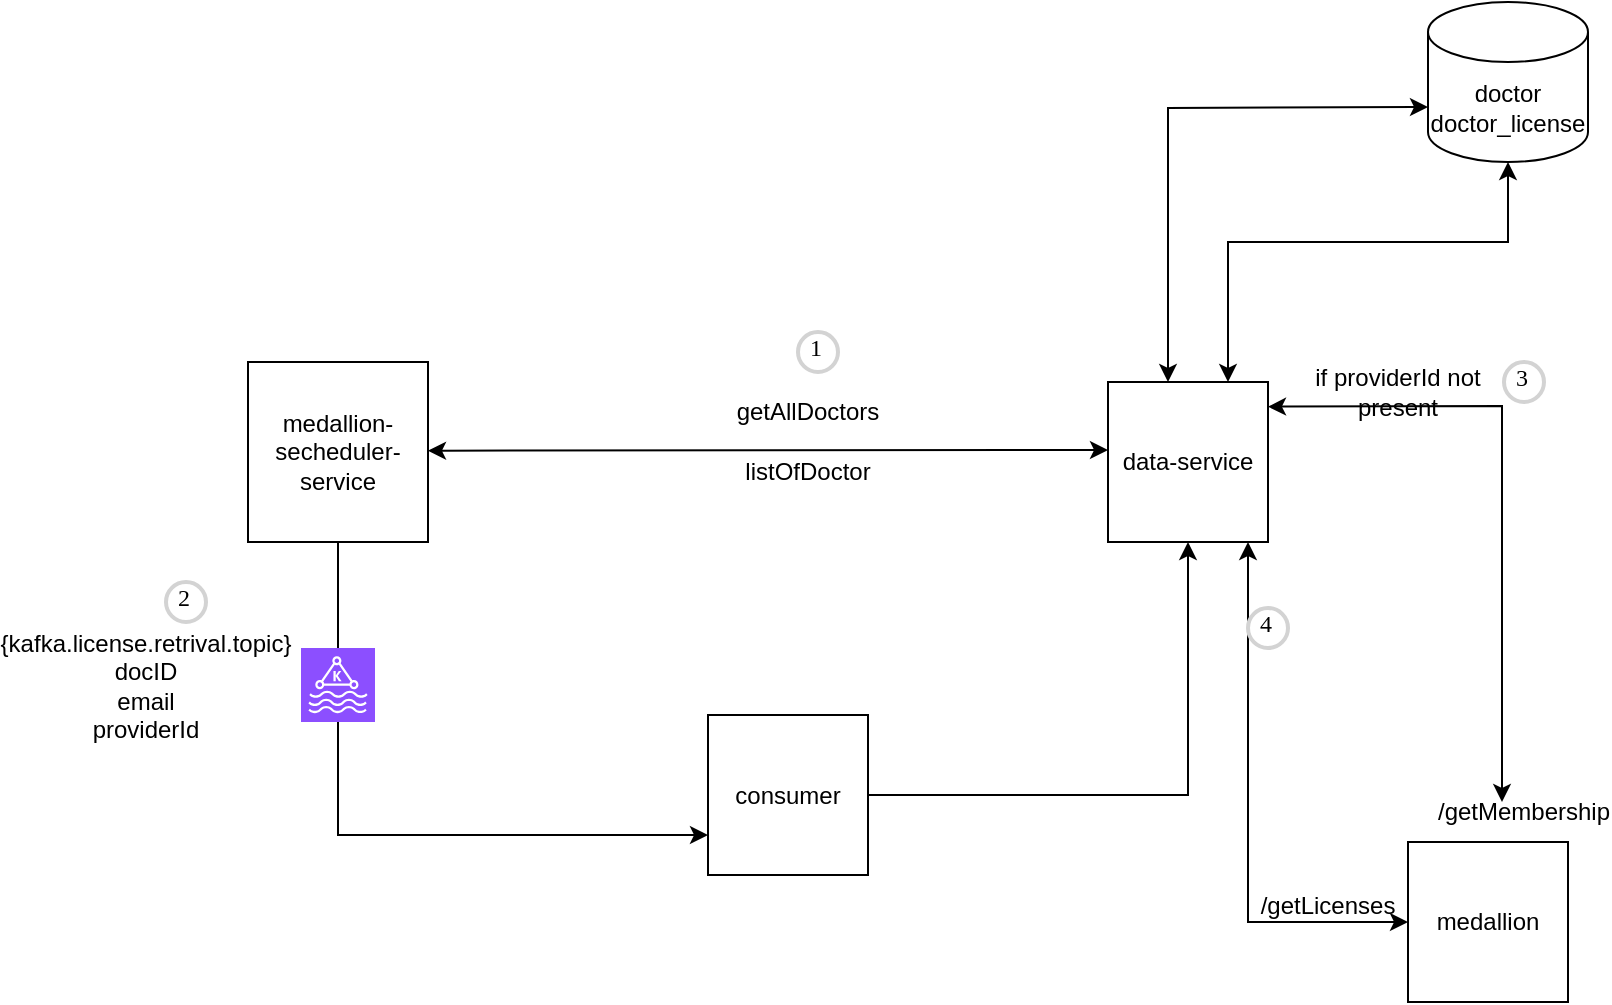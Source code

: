<mxfile version="23.1.1" type="github">
  <diagram name="Page-1" id="dW2J1yE51En7Umc0_C7J">
    <mxGraphModel dx="1293" dy="616" grid="1" gridSize="10" guides="1" tooltips="1" connect="1" arrows="1" fold="1" page="1" pageScale="1" pageWidth="850" pageHeight="1100" math="0" shadow="0">
      <root>
        <mxCell id="0" />
        <mxCell id="1" parent="0" />
        <mxCell id="cIGKvNe0aCiiyJrsT4cx-12" style="edgeStyle=orthogonalEdgeStyle;rounded=0;orthogonalLoop=1;jettySize=auto;html=1;entryX=0;entryY=0.75;entryDx=0;entryDy=0;" edge="1" parent="1" source="cIGKvNe0aCiiyJrsT4cx-13" target="cIGKvNe0aCiiyJrsT4cx-11">
          <mxGeometry relative="1" as="geometry">
            <Array as="points">
              <mxPoint x="195" y="457" />
            </Array>
          </mxGeometry>
        </mxCell>
        <mxCell id="cIGKvNe0aCiiyJrsT4cx-1" value="medallion-secheduler-service&lt;br&gt;" style="whiteSpace=wrap;html=1;aspect=fixed;" vertex="1" parent="1">
          <mxGeometry x="150" y="220" width="90" height="90" as="geometry" />
        </mxCell>
        <mxCell id="cIGKvNe0aCiiyJrsT4cx-2" value="data-service" style="whiteSpace=wrap;html=1;aspect=fixed;" vertex="1" parent="1">
          <mxGeometry x="580" y="230" width="80" height="80" as="geometry" />
        </mxCell>
        <mxCell id="cIGKvNe0aCiiyJrsT4cx-7" value="getAllDoctors" style="text;html=1;strokeColor=none;fillColor=none;align=center;verticalAlign=middle;whiteSpace=wrap;rounded=0;" vertex="1" parent="1">
          <mxGeometry x="400" y="230" width="60" height="30" as="geometry" />
        </mxCell>
        <mxCell id="cIGKvNe0aCiiyJrsT4cx-10" value="1" style="ellipse;whiteSpace=wrap;html=1;aspect=fixed;strokeWidth=2;fontFamily=Tahoma;spacingBottom=4;spacingRight=2;strokeColor=#d3d3d3;" vertex="1" parent="1">
          <mxGeometry x="425" y="205" width="20" height="20" as="geometry" />
        </mxCell>
        <mxCell id="cIGKvNe0aCiiyJrsT4cx-22" style="edgeStyle=orthogonalEdgeStyle;rounded=0;orthogonalLoop=1;jettySize=auto;html=1;entryX=0.5;entryY=1;entryDx=0;entryDy=0;" edge="1" parent="1" source="cIGKvNe0aCiiyJrsT4cx-11" target="cIGKvNe0aCiiyJrsT4cx-2">
          <mxGeometry relative="1" as="geometry" />
        </mxCell>
        <mxCell id="cIGKvNe0aCiiyJrsT4cx-11" value="consumer" style="whiteSpace=wrap;html=1;aspect=fixed;" vertex="1" parent="1">
          <mxGeometry x="380" y="396.5" width="80" height="80" as="geometry" />
        </mxCell>
        <mxCell id="cIGKvNe0aCiiyJrsT4cx-15" value="" style="edgeStyle=orthogonalEdgeStyle;rounded=0;orthogonalLoop=1;jettySize=auto;html=1;entryX=0;entryY=0.75;entryDx=0;entryDy=0;" edge="1" parent="1" source="cIGKvNe0aCiiyJrsT4cx-1" target="cIGKvNe0aCiiyJrsT4cx-13">
          <mxGeometry relative="1" as="geometry">
            <mxPoint x="195" y="310" as="sourcePoint" />
            <mxPoint x="410" y="500" as="targetPoint" />
            <Array as="points">
              <mxPoint x="195" y="391" />
            </Array>
          </mxGeometry>
        </mxCell>
        <mxCell id="cIGKvNe0aCiiyJrsT4cx-13" value="" style="sketch=0;points=[[0,0,0],[0.25,0,0],[0.5,0,0],[0.75,0,0],[1,0,0],[0,1,0],[0.25,1,0],[0.5,1,0],[0.75,1,0],[1,1,0],[0,0.25,0],[0,0.5,0],[0,0.75,0],[1,0.25,0],[1,0.5,0],[1,0.75,0]];outlineConnect=0;fontColor=#232F3E;fillColor=#8C4FFF;strokeColor=#ffffff;dashed=0;verticalLabelPosition=bottom;verticalAlign=top;align=center;html=1;fontSize=12;fontStyle=0;aspect=fixed;shape=mxgraph.aws4.resourceIcon;resIcon=mxgraph.aws4.managed_streaming_for_kafka;" vertex="1" parent="1">
          <mxGeometry x="176.5" y="363" width="37" height="37" as="geometry" />
        </mxCell>
        <mxCell id="cIGKvNe0aCiiyJrsT4cx-17" value="listOfDoctor" style="text;html=1;strokeColor=none;fillColor=none;align=center;verticalAlign=middle;whiteSpace=wrap;rounded=0;" vertex="1" parent="1">
          <mxGeometry x="400" y="260" width="60" height="30" as="geometry" />
        </mxCell>
        <mxCell id="cIGKvNe0aCiiyJrsT4cx-21" value="{kafka.license.retrival.topic}&lt;br&gt;docID&lt;br&gt;email&lt;br&gt;providerId" style="text;html=1;strokeColor=none;fillColor=none;align=center;verticalAlign=middle;whiteSpace=wrap;rounded=0;" vertex="1" parent="1">
          <mxGeometry x="69" y="366.5" width="60" height="30" as="geometry" />
        </mxCell>
        <mxCell id="cIGKvNe0aCiiyJrsT4cx-23" value="doctor&lt;br&gt;doctor_license" style="shape=cylinder3;whiteSpace=wrap;html=1;boundedLbl=1;backgroundOutline=1;size=15;" vertex="1" parent="1">
          <mxGeometry x="740" y="40" width="80" height="80" as="geometry" />
        </mxCell>
        <mxCell id="cIGKvNe0aCiiyJrsT4cx-24" value="medallion" style="whiteSpace=wrap;html=1;aspect=fixed;" vertex="1" parent="1">
          <mxGeometry x="730" y="460" width="80" height="80" as="geometry" />
        </mxCell>
        <mxCell id="cIGKvNe0aCiiyJrsT4cx-25" value="" style="endArrow=classic;startArrow=classic;html=1;rounded=0;exitX=1.025;exitY=0.154;exitDx=0;exitDy=0;exitPerimeter=0;" edge="1" parent="1">
          <mxGeometry width="50" height="50" relative="1" as="geometry">
            <mxPoint x="660" y="242.32" as="sourcePoint" />
            <mxPoint x="777" y="440" as="targetPoint" />
            <Array as="points">
              <mxPoint x="777" y="242" />
            </Array>
          </mxGeometry>
        </mxCell>
        <mxCell id="cIGKvNe0aCiiyJrsT4cx-26" value="if providerId not present" style="text;html=1;strokeColor=none;fillColor=none;align=center;verticalAlign=middle;whiteSpace=wrap;rounded=0;" vertex="1" parent="1">
          <mxGeometry x="680" y="220" width="90" height="30" as="geometry" />
        </mxCell>
        <mxCell id="cIGKvNe0aCiiyJrsT4cx-28" value="/getMembership" style="text;html=1;strokeColor=none;fillColor=none;align=center;verticalAlign=middle;whiteSpace=wrap;rounded=0;" vertex="1" parent="1">
          <mxGeometry x="758" y="430" width="60" height="30" as="geometry" />
        </mxCell>
        <mxCell id="cIGKvNe0aCiiyJrsT4cx-31" value="2" style="ellipse;whiteSpace=wrap;html=1;aspect=fixed;strokeWidth=2;fontFamily=Tahoma;spacingBottom=4;spacingRight=2;strokeColor=#d3d3d3;" vertex="1" parent="1">
          <mxGeometry x="109" y="330" width="20" height="20" as="geometry" />
        </mxCell>
        <mxCell id="cIGKvNe0aCiiyJrsT4cx-32" value="3" style="ellipse;whiteSpace=wrap;html=1;aspect=fixed;strokeWidth=2;fontFamily=Tahoma;spacingBottom=4;spacingRight=2;strokeColor=#d3d3d3;" vertex="1" parent="1">
          <mxGeometry x="778" y="220" width="20" height="20" as="geometry" />
        </mxCell>
        <mxCell id="cIGKvNe0aCiiyJrsT4cx-37" value="/getLicenses" style="text;html=1;strokeColor=none;fillColor=none;align=center;verticalAlign=middle;whiteSpace=wrap;rounded=0;" vertex="1" parent="1">
          <mxGeometry x="660" y="476.5" width="60" height="30" as="geometry" />
        </mxCell>
        <mxCell id="cIGKvNe0aCiiyJrsT4cx-39" value="" style="endArrow=classic;startArrow=classic;html=1;rounded=0;entryX=1;entryY=1;entryDx=0;entryDy=0;exitX=0;exitY=0.5;exitDx=0;exitDy=0;" edge="1" parent="1" source="cIGKvNe0aCiiyJrsT4cx-24">
          <mxGeometry width="50" height="50" relative="1" as="geometry">
            <mxPoint x="650" y="530" as="sourcePoint" />
            <mxPoint x="650" y="310" as="targetPoint" />
            <Array as="points">
              <mxPoint x="650" y="500" />
            </Array>
          </mxGeometry>
        </mxCell>
        <mxCell id="cIGKvNe0aCiiyJrsT4cx-40" value="4" style="ellipse;whiteSpace=wrap;html=1;aspect=fixed;strokeWidth=2;fontFamily=Tahoma;spacingBottom=4;spacingRight=2;strokeColor=#d3d3d3;" vertex="1" parent="1">
          <mxGeometry x="650" y="343" width="20" height="20" as="geometry" />
        </mxCell>
        <mxCell id="cIGKvNe0aCiiyJrsT4cx-43" value="" style="endArrow=classic;startArrow=classic;html=1;rounded=0;exitX=1.059;exitY=0.415;exitDx=0;exitDy=0;exitPerimeter=0;" edge="1" parent="1">
          <mxGeometry width="50" height="50" relative="1" as="geometry">
            <mxPoint x="240.0" y="264.35" as="sourcePoint" />
            <mxPoint x="580" y="264" as="targetPoint" />
          </mxGeometry>
        </mxCell>
        <mxCell id="cIGKvNe0aCiiyJrsT4cx-44" value="" style="endArrow=classic;startArrow=classic;html=1;rounded=0;entryX=0;entryY=0;entryDx=0;entryDy=52.5;entryPerimeter=0;" edge="1" parent="1" target="cIGKvNe0aCiiyJrsT4cx-23">
          <mxGeometry width="50" height="50" relative="1" as="geometry">
            <mxPoint x="610" y="230" as="sourcePoint" />
            <mxPoint x="710" y="98" as="targetPoint" />
            <Array as="points">
              <mxPoint x="610" y="93" />
            </Array>
          </mxGeometry>
        </mxCell>
        <mxCell id="cIGKvNe0aCiiyJrsT4cx-45" value="" style="endArrow=classic;startArrow=classic;html=1;rounded=0;exitX=0.75;exitY=0;exitDx=0;exitDy=0;entryX=0.5;entryY=1;entryDx=0;entryDy=0;entryPerimeter=0;" edge="1" parent="1" source="cIGKvNe0aCiiyJrsT4cx-2" target="cIGKvNe0aCiiyJrsT4cx-23">
          <mxGeometry width="50" height="50" relative="1" as="geometry">
            <mxPoint x="690" y="200" as="sourcePoint" />
            <mxPoint x="740" y="150" as="targetPoint" />
            <Array as="points">
              <mxPoint x="640" y="160" />
              <mxPoint x="780" y="160" />
            </Array>
          </mxGeometry>
        </mxCell>
      </root>
    </mxGraphModel>
  </diagram>
</mxfile>
